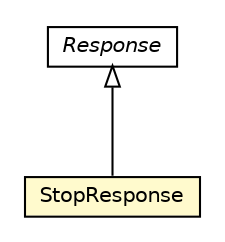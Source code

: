 #!/usr/local/bin/dot
#
# Class diagram 
# Generated by UMLGraph version 5.1 (http://www.umlgraph.org/)
#

digraph G {
	edge [fontname="Helvetica",fontsize=10,labelfontname="Helvetica",labelfontsize=10];
	node [fontname="Helvetica",fontsize=10,shape=plaintext];
	nodesep=0.25;
	ranksep=0.5;
	// edu.proz.checkers.infrastructure.StopResponse
	c810 [label=<<table title="edu.proz.checkers.infrastructure.StopResponse" border="0" cellborder="1" cellspacing="0" cellpadding="2" port="p" bgcolor="lemonChiffon" href="./StopResponse.html">
		<tr><td><table border="0" cellspacing="0" cellpadding="1">
<tr><td align="center" balign="center"> StopResponse </td></tr>
		</table></td></tr>
		</table>>, fontname="Helvetica", fontcolor="black", fontsize=10.0];
	// edu.proz.checkers.infrastructure.Response
	c814 [label=<<table title="edu.proz.checkers.infrastructure.Response" border="0" cellborder="1" cellspacing="0" cellpadding="2" port="p" href="./Response.html">
		<tr><td><table border="0" cellspacing="0" cellpadding="1">
<tr><td align="center" balign="center"><font face="Helvetica-Oblique"> Response </font></td></tr>
		</table></td></tr>
		</table>>, fontname="Helvetica", fontcolor="black", fontsize=10.0];
	//edu.proz.checkers.infrastructure.StopResponse extends edu.proz.checkers.infrastructure.Response
	c814:p -> c810:p [dir=back,arrowtail=empty];
}

